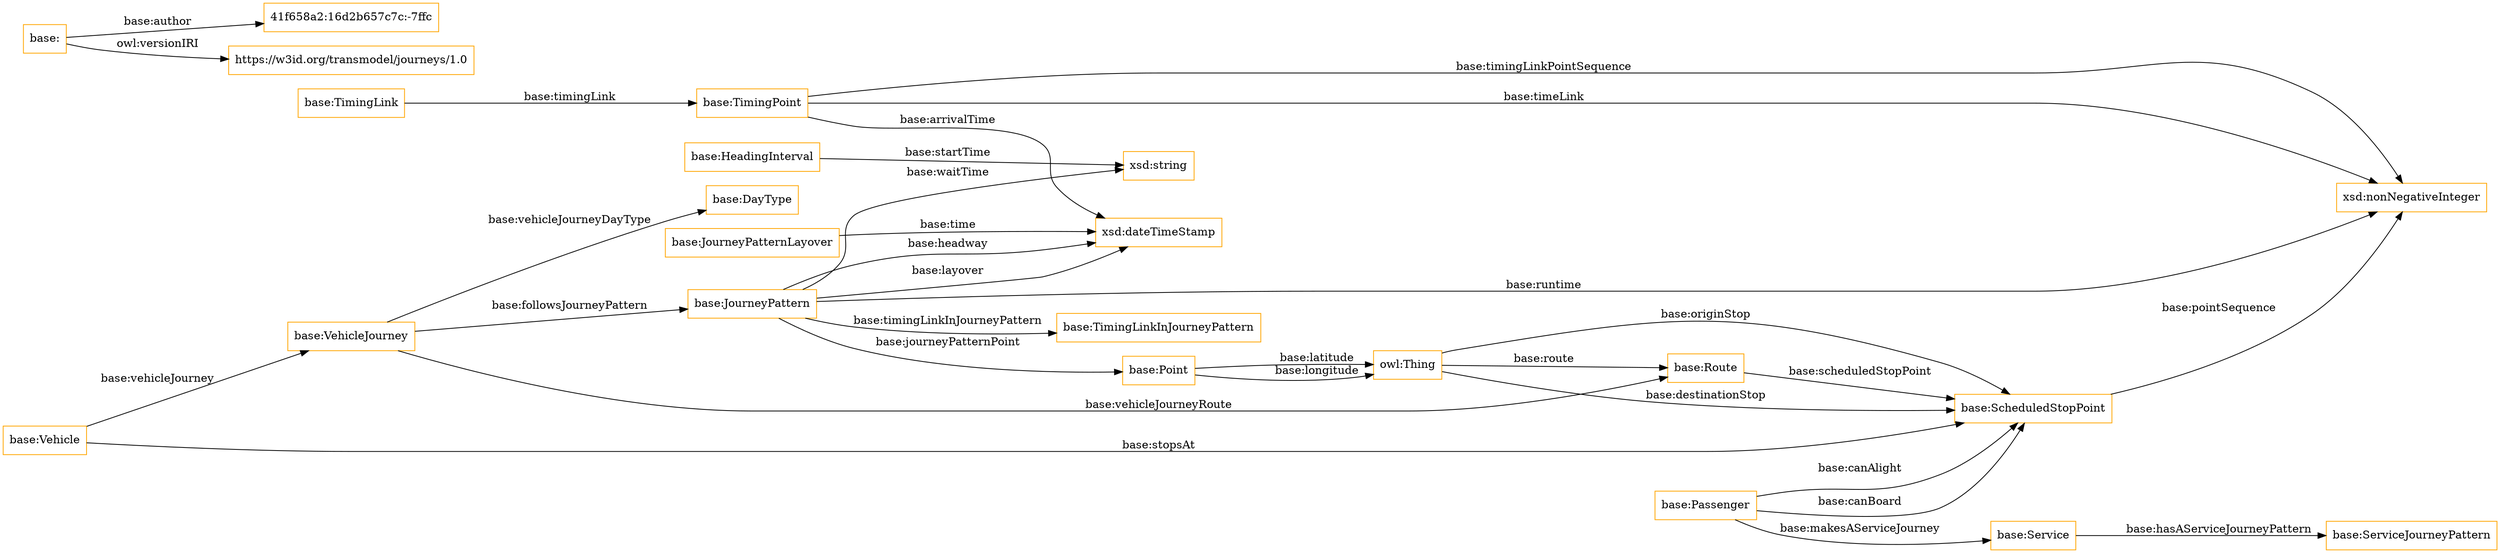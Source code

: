 digraph ar2dtool_diagram { 
rankdir=LR;
size="1501"
node [shape = rectangle, color="orange"]; "base:HeadingInterval" "base:DayType" "base:ServiceJourneyPattern" "base:Service" "base:TimingPoint" "base:ScheduledStopPoint" "base:TimingLinkInJourneyPattern" "base:Route" "base:Vehicle" "base:Passenger" "base:JourneyPattern" "base:JourneyPatternLayover" "base:Point" "base:TimingLink" "base:VehicleJourney" ; /*classes style*/
	"base:" -> "41f658a2:16d2b657c7c:-7ffc" [ label = "base:author" ];
	"base:" -> "https://w3id.org/transmodel/journeys/1.0" [ label = "owl:versionIRI" ];
	"base:Passenger" -> "base:ScheduledStopPoint" [ label = "base:canAlight" ];
	"base:Point" -> "owl:Thing" [ label = "base:longitude" ];
	"base:TimingLink" -> "base:TimingPoint" [ label = "base:timingLink" ];
	"base:Passenger" -> "base:ScheduledStopPoint" [ label = "base:canBoard" ];
	"base:JourneyPattern" -> "xsd:dateTimeStamp" [ label = "base:layover" ];
	"base:VehicleJourney" -> "base:JourneyPattern" [ label = "base:followsJourneyPattern" ];
	"base:VehicleJourney" -> "base:Route" [ label = "base:vehicleJourneyRoute" ];
	"base:Passenger" -> "base:Service" [ label = "base:makesAServiceJourney" ];
	"owl:Thing" -> "base:Route" [ label = "base:route" ];
	"base:Point" -> "owl:Thing" [ label = "base:latitude" ];
	"owl:Thing" -> "base:ScheduledStopPoint" [ label = "base:destinationStop" ];
	"base:JourneyPattern" -> "xsd:nonNegativeInteger" [ label = "base:runtime" ];
	"base:TimingPoint" -> "xsd:dateTimeStamp" [ label = "base:arrivalTime" ];
	"base:Vehicle" -> "base:VehicleJourney" [ label = "base:vehicleJourney" ];
	"base:JourneyPatternLayover" -> "xsd:dateTimeStamp" [ label = "base:time" ];
	"owl:Thing" -> "base:ScheduledStopPoint" [ label = "base:originStop" ];
	"base:JourneyPattern" -> "base:Point" [ label = "base:journeyPatternPoint" ];
	"base:VehicleJourney" -> "base:DayType" [ label = "base:vehicleJourneyDayType" ];
	"base:ScheduledStopPoint" -> "xsd:nonNegativeInteger" [ label = "base:pointSequence" ];
	"base:TimingPoint" -> "xsd:nonNegativeInteger" [ label = "base:timingLinkPointSequence" ];
	"base:Route" -> "base:ScheduledStopPoint" [ label = "base:scheduledStopPoint" ];
	"base:TimingPoint" -> "xsd:nonNegativeInteger" [ label = "base:timeLink" ];
	"base:JourneyPattern" -> "base:TimingLinkInJourneyPattern" [ label = "base:timingLinkInJourneyPattern" ];
	"base:JourneyPattern" -> "xsd:string" [ label = "base:waitTime" ];
	"base:Service" -> "base:ServiceJourneyPattern" [ label = "base:hasAServiceJourneyPattern" ];
	"base:JourneyPattern" -> "xsd:dateTimeStamp" [ label = "base:headway" ];
	"base:HeadingInterval" -> "xsd:string" [ label = "base:startTime" ];
	"base:Vehicle" -> "base:ScheduledStopPoint" [ label = "base:stopsAt" ];

}
